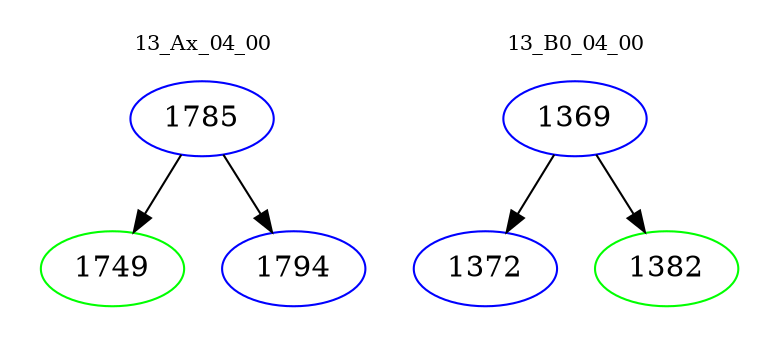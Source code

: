 digraph{
subgraph cluster_0 {
color = white
label = "13_Ax_04_00";
fontsize=10;
T0_1785 [label="1785", color="blue"]
T0_1785 -> T0_1749 [color="black"]
T0_1749 [label="1749", color="green"]
T0_1785 -> T0_1794 [color="black"]
T0_1794 [label="1794", color="blue"]
}
subgraph cluster_1 {
color = white
label = "13_B0_04_00";
fontsize=10;
T1_1369 [label="1369", color="blue"]
T1_1369 -> T1_1372 [color="black"]
T1_1372 [label="1372", color="blue"]
T1_1369 -> T1_1382 [color="black"]
T1_1382 [label="1382", color="green"]
}
}
